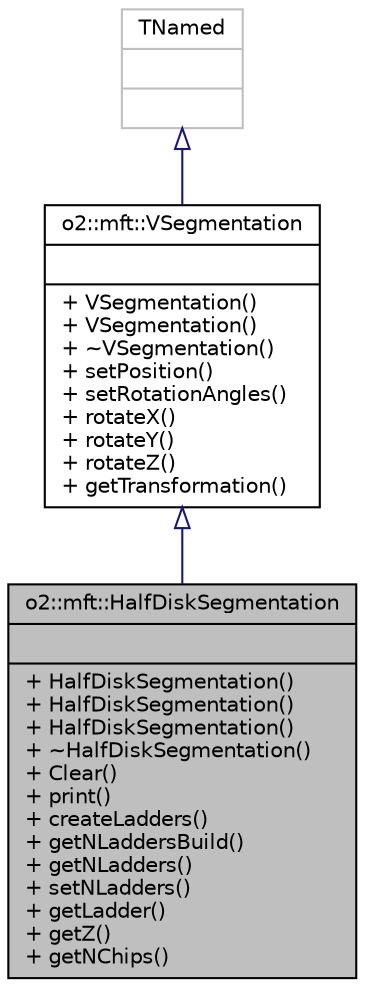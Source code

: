 digraph "o2::mft::HalfDiskSegmentation"
{
 // INTERACTIVE_SVG=YES
  bgcolor="transparent";
  edge [fontname="Helvetica",fontsize="10",labelfontname="Helvetica",labelfontsize="10"];
  node [fontname="Helvetica",fontsize="10",shape=record];
  Node1 [label="{o2::mft::HalfDiskSegmentation\n||+ HalfDiskSegmentation()\l+ HalfDiskSegmentation()\l+ HalfDiskSegmentation()\l+ ~HalfDiskSegmentation()\l+ Clear()\l+ print()\l+ createLadders()\l+ getNLaddersBuild()\l+ getNLadders()\l+ setNLadders()\l+ getLadder()\l+ getZ()\l+ getNChips()\l}",height=0.2,width=0.4,color="black", fillcolor="grey75", style="filled", fontcolor="black"];
  Node2 -> Node1 [dir="back",color="midnightblue",fontsize="10",style="solid",arrowtail="onormal",fontname="Helvetica"];
  Node2 [label="{o2::mft::VSegmentation\n||+ VSegmentation()\l+ VSegmentation()\l+ ~VSegmentation()\l+ setPosition()\l+ setRotationAngles()\l+ rotateX()\l+ rotateY()\l+ rotateZ()\l+ getTransformation()\l}",height=0.2,width=0.4,color="black",URL="$d5/db8/classo2_1_1mft_1_1VSegmentation.html"];
  Node3 -> Node2 [dir="back",color="midnightblue",fontsize="10",style="solid",arrowtail="onormal",fontname="Helvetica"];
  Node3 [label="{TNamed\n||}",height=0.2,width=0.4,color="grey75"];
}
